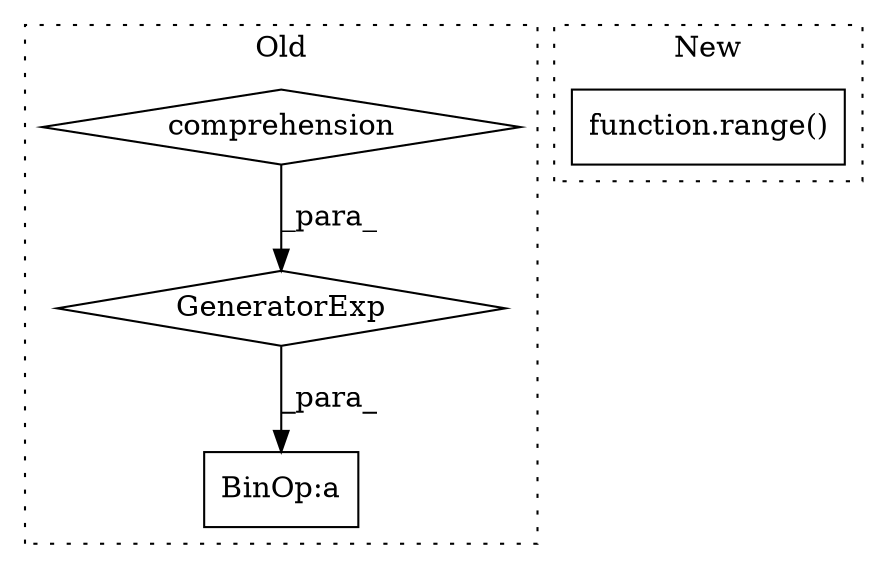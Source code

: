 digraph G {
subgraph cluster0 {
1 [label="GeneratorExp" a="55" s="11742" l="148" shape="diamond"];
3 [label="comprehension" a="45" s="11840" l="3" shape="diamond"];
4 [label="BinOp:a" a="82" s="12658" l="3" shape="box"];
label = "Old";
style="dotted";
}
subgraph cluster1 {
2 [label="function.range()" a="75" s="15937,15960" l="6,1" shape="box"];
label = "New";
style="dotted";
}
1 -> 4 [label="_para_"];
3 -> 1 [label="_para_"];
}